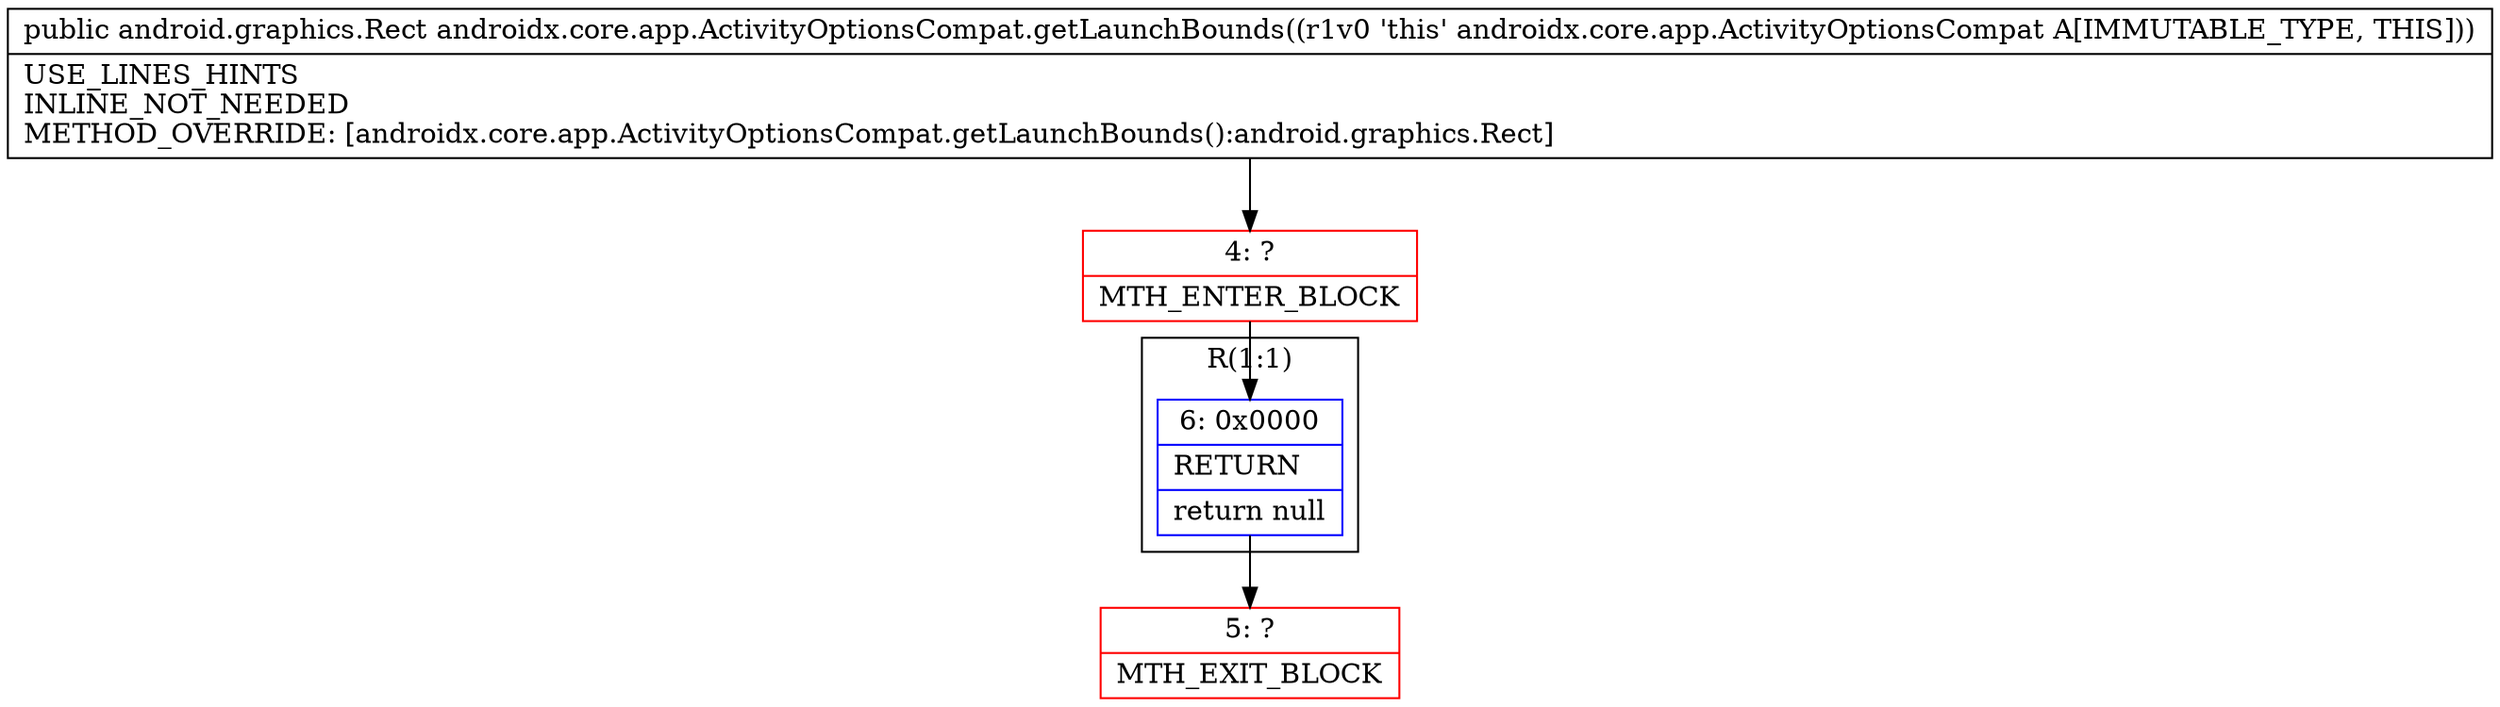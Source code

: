 digraph "CFG forandroidx.core.app.ActivityOptionsCompat.getLaunchBounds()Landroid\/graphics\/Rect;" {
subgraph cluster_Region_388633185 {
label = "R(1:1)";
node [shape=record,color=blue];
Node_6 [shape=record,label="{6\:\ 0x0000|RETURN\l|return null\l}"];
}
Node_4 [shape=record,color=red,label="{4\:\ ?|MTH_ENTER_BLOCK\l}"];
Node_5 [shape=record,color=red,label="{5\:\ ?|MTH_EXIT_BLOCK\l}"];
MethodNode[shape=record,label="{public android.graphics.Rect androidx.core.app.ActivityOptionsCompat.getLaunchBounds((r1v0 'this' androidx.core.app.ActivityOptionsCompat A[IMMUTABLE_TYPE, THIS]))  | USE_LINES_HINTS\lINLINE_NOT_NEEDED\lMETHOD_OVERRIDE: [androidx.core.app.ActivityOptionsCompat.getLaunchBounds():android.graphics.Rect]\l}"];
MethodNode -> Node_4;Node_6 -> Node_5;
Node_4 -> Node_6;
}

